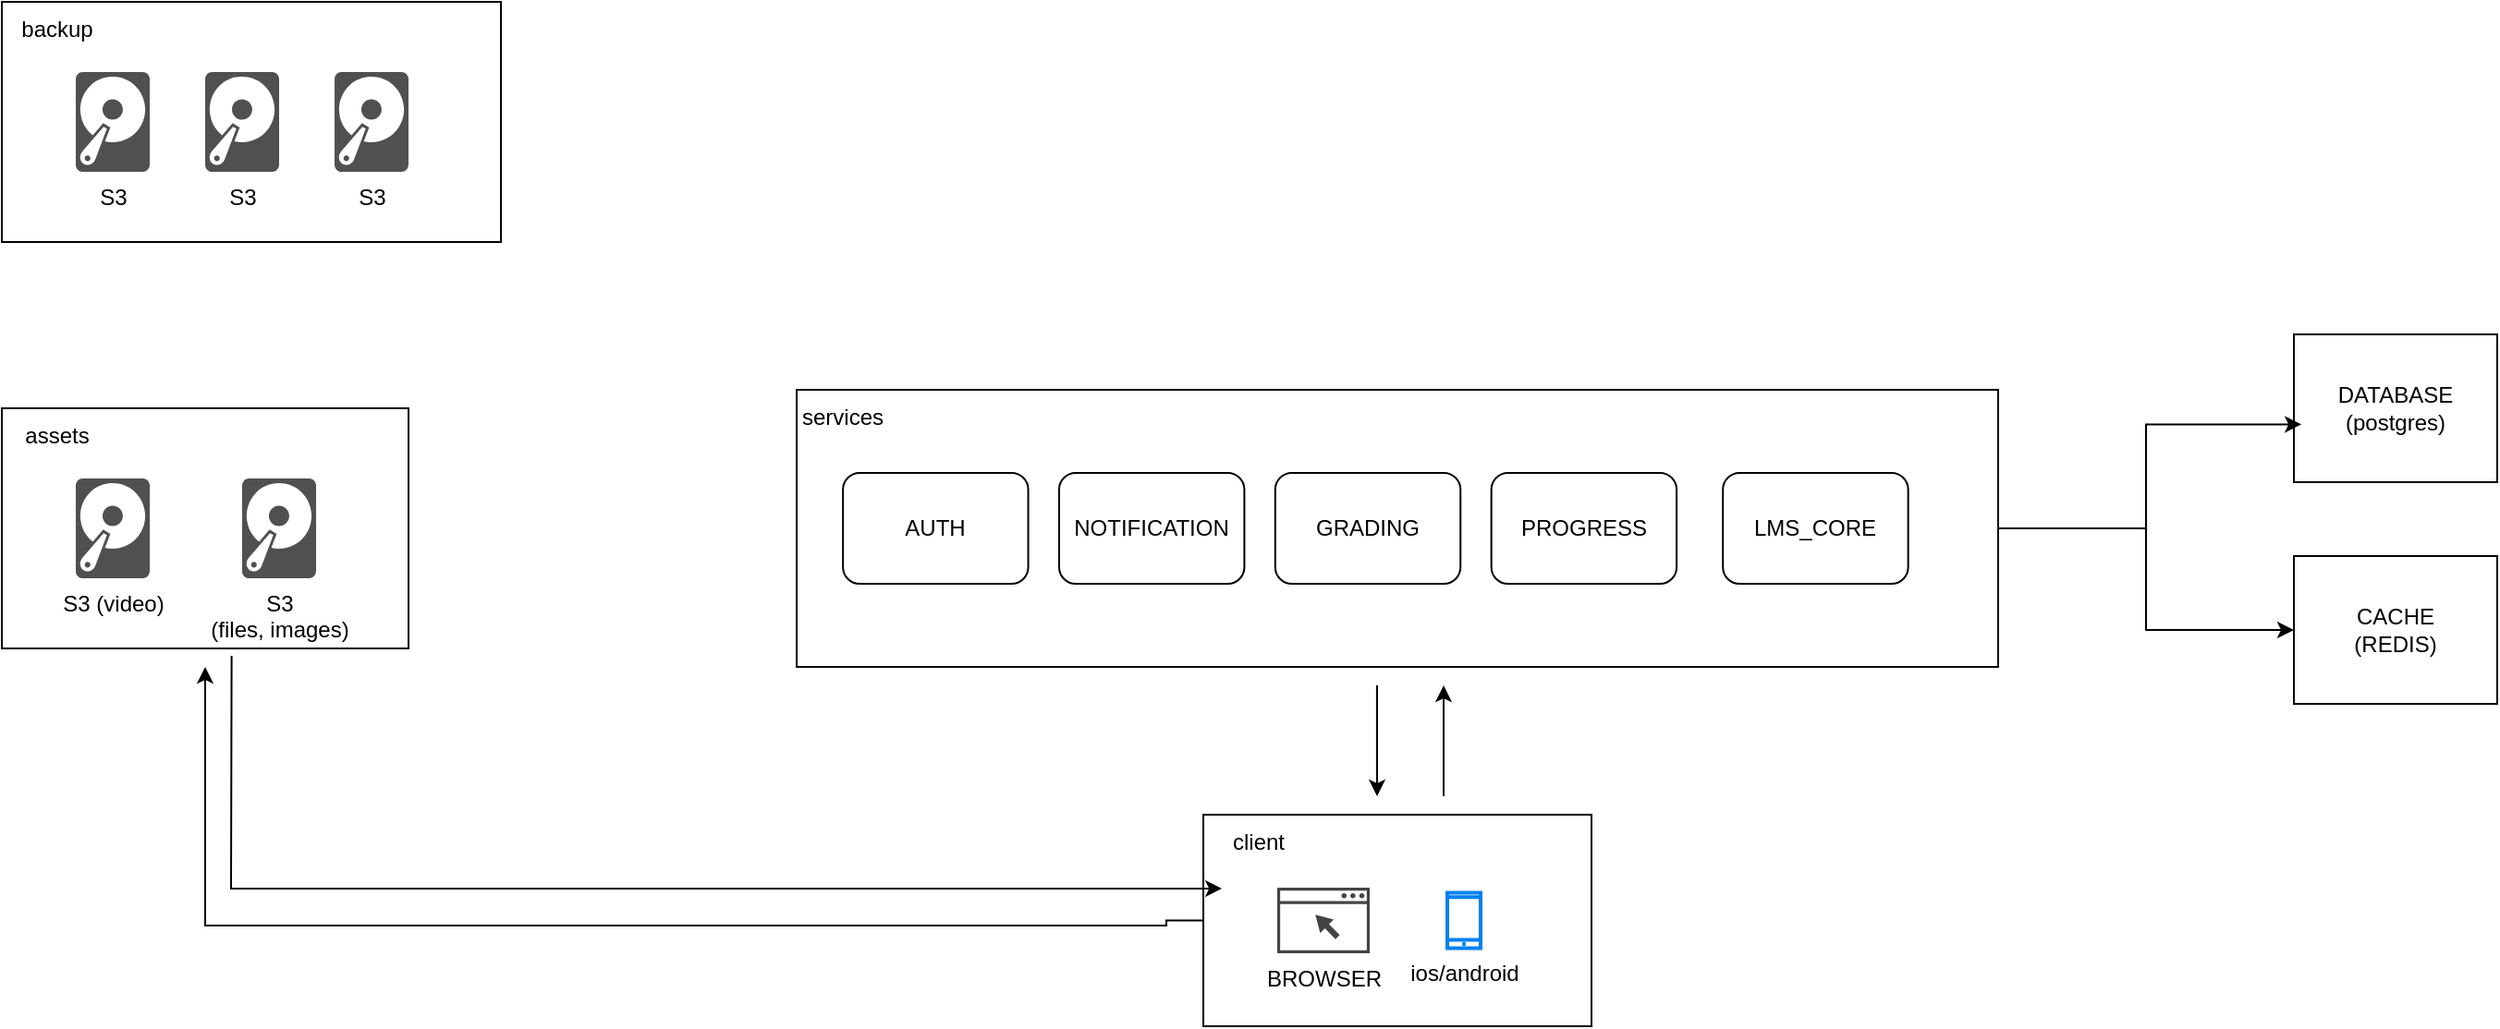 <mxfile version="28.2.1">
  <diagram id="lms-architecture" name="HSI SANDBOX LMS SYSTEM ARCHITECT">
    <mxGraphModel dx="1751" dy="1184" grid="1" gridSize="10" guides="1" tooltips="1" connect="1" arrows="1" fold="1" page="1" pageScale="1" pageWidth="1920" pageHeight="1080" math="0" shadow="0">
      <root>
        <mxCell id="0" />
        <mxCell id="1" parent="0" />
        <mxCell id="hVRJZo7Gd8dTSNJianld-34" value="" style="group" parent="1" vertex="1" connectable="0">
          <mxGeometry x="100" y="280" width="270" height="130" as="geometry" />
        </mxCell>
        <mxCell id="hVRJZo7Gd8dTSNJianld-22" value="" style="rounded=0;whiteSpace=wrap;html=1;" parent="hVRJZo7Gd8dTSNJianld-34" vertex="1">
          <mxGeometry width="270" height="130" as="geometry" />
        </mxCell>
        <mxCell id="hVRJZo7Gd8dTSNJianld-24" value="backup" style="text;html=1;align=center;verticalAlign=middle;whiteSpace=wrap;rounded=0;" parent="hVRJZo7Gd8dTSNJianld-34" vertex="1">
          <mxGeometry width="60" height="30" as="geometry" />
        </mxCell>
        <mxCell id="hVRJZo7Gd8dTSNJianld-23" value="S3" style="sketch=0;pointerEvents=1;shadow=0;dashed=0;html=1;strokeColor=none;fillColor=#505050;labelPosition=center;verticalLabelPosition=bottom;verticalAlign=top;outlineConnect=0;align=center;shape=mxgraph.office.devices.hard_disk;" parent="hVRJZo7Gd8dTSNJianld-34" vertex="1">
          <mxGeometry x="40" y="38" width="40" height="54" as="geometry" />
        </mxCell>
        <mxCell id="hVRJZo7Gd8dTSNJianld-32" value="S3" style="sketch=0;pointerEvents=1;shadow=0;dashed=0;html=1;strokeColor=none;fillColor=#505050;labelPosition=center;verticalLabelPosition=bottom;verticalAlign=top;outlineConnect=0;align=center;shape=mxgraph.office.devices.hard_disk;" parent="hVRJZo7Gd8dTSNJianld-34" vertex="1">
          <mxGeometry x="110" y="38" width="40" height="54" as="geometry" />
        </mxCell>
        <mxCell id="hVRJZo7Gd8dTSNJianld-33" value="S3" style="sketch=0;pointerEvents=1;shadow=0;dashed=0;html=1;strokeColor=none;fillColor=#505050;labelPosition=center;verticalLabelPosition=bottom;verticalAlign=top;outlineConnect=0;align=center;shape=mxgraph.office.devices.hard_disk;" parent="hVRJZo7Gd8dTSNJianld-34" vertex="1">
          <mxGeometry x="180" y="38" width="40" height="54" as="geometry" />
        </mxCell>
        <mxCell id="hVRJZo7Gd8dTSNJianld-42" value="" style="group" parent="1" vertex="1" connectable="0">
          <mxGeometry x="100" y="500" width="220" height="130" as="geometry" />
        </mxCell>
        <mxCell id="hVRJZo7Gd8dTSNJianld-36" value="" style="rounded=0;whiteSpace=wrap;html=1;" parent="hVRJZo7Gd8dTSNJianld-42" vertex="1">
          <mxGeometry width="220" height="130" as="geometry" />
        </mxCell>
        <mxCell id="hVRJZo7Gd8dTSNJianld-37" value="assets" style="text;html=1;align=center;verticalAlign=middle;whiteSpace=wrap;rounded=0;" parent="hVRJZo7Gd8dTSNJianld-42" vertex="1">
          <mxGeometry width="60" height="30" as="geometry" />
        </mxCell>
        <mxCell id="hVRJZo7Gd8dTSNJianld-38" value="&lt;div&gt;S3 (video)&lt;/div&gt;" style="sketch=0;pointerEvents=1;shadow=0;dashed=0;html=1;strokeColor=none;fillColor=#505050;labelPosition=center;verticalLabelPosition=bottom;verticalAlign=top;outlineConnect=0;align=center;shape=mxgraph.office.devices.hard_disk;" parent="hVRJZo7Gd8dTSNJianld-42" vertex="1">
          <mxGeometry x="40" y="38" width="40" height="54" as="geometry" />
        </mxCell>
        <mxCell id="hVRJZo7Gd8dTSNJianld-39" value="S3&lt;div&gt;(files, images)&lt;/div&gt;" style="sketch=0;pointerEvents=1;shadow=0;dashed=0;html=1;strokeColor=none;fillColor=#505050;labelPosition=center;verticalLabelPosition=bottom;verticalAlign=top;outlineConnect=0;align=center;shape=mxgraph.office.devices.hard_disk;" parent="hVRJZo7Gd8dTSNJianld-42" vertex="1">
          <mxGeometry x="130" y="38" width="40" height="54" as="geometry" />
        </mxCell>
        <mxCell id="hVRJZo7Gd8dTSNJianld-45" style="edgeStyle=orthogonalEdgeStyle;rounded=0;orthogonalLoop=1;jettySize=auto;html=1;exitX=0;exitY=0.5;exitDx=0;exitDy=0;" parent="1" source="hVRJZo7Gd8dTSNJianld-50" edge="1">
          <mxGeometry relative="1" as="geometry">
            <mxPoint x="740" y="787.25" as="sourcePoint" />
            <mxPoint x="210" y="640" as="targetPoint" />
            <Array as="points">
              <mxPoint x="730" y="777" />
              <mxPoint x="730" y="780" />
              <mxPoint x="210" y="780" />
            </Array>
          </mxGeometry>
        </mxCell>
        <mxCell id="hVRJZo7Gd8dTSNJianld-52" value="" style="group" parent="1" vertex="1" connectable="0">
          <mxGeometry x="750" y="720" width="210" height="114.5" as="geometry" />
        </mxCell>
        <mxCell id="hVRJZo7Gd8dTSNJianld-50" value="" style="rounded=0;whiteSpace=wrap;html=1;" parent="hVRJZo7Gd8dTSNJianld-52" vertex="1">
          <mxGeometry width="210" height="114.5" as="geometry" />
        </mxCell>
        <mxCell id="hVRJZo7Gd8dTSNJianld-48" value="BROWSER" style="sketch=0;pointerEvents=1;shadow=0;dashed=0;html=1;strokeColor=none;fillColor=#434445;aspect=fixed;labelPosition=center;verticalLabelPosition=bottom;verticalAlign=top;align=center;outlineConnect=0;shape=mxgraph.vvd.web_browser;" parent="hVRJZo7Gd8dTSNJianld-52" vertex="1">
          <mxGeometry x="40" y="39.5" width="50" height="35.5" as="geometry" />
        </mxCell>
        <mxCell id="hVRJZo7Gd8dTSNJianld-49" value="ios/android" style="html=1;verticalLabelPosition=bottom;align=center;labelBackgroundColor=#ffffff;verticalAlign=top;strokeWidth=2;strokeColor=#0080F0;shadow=0;dashed=0;shape=mxgraph.ios7.icons.smartphone;" parent="hVRJZo7Gd8dTSNJianld-52" vertex="1">
          <mxGeometry x="132" y="42.25" width="18" height="30" as="geometry" />
        </mxCell>
        <mxCell id="hVRJZo7Gd8dTSNJianld-51" value="client" style="text;html=1;align=center;verticalAlign=middle;whiteSpace=wrap;rounded=0;" parent="hVRJZo7Gd8dTSNJianld-52" vertex="1">
          <mxGeometry width="60" height="30" as="geometry" />
        </mxCell>
        <mxCell id="hVRJZo7Gd8dTSNJianld-53" value="" style="endArrow=classic;html=1;rounded=0;exitX=0.565;exitY=1.031;exitDx=0;exitDy=0;exitPerimeter=0;entryX=0.048;entryY=0.349;entryDx=0;entryDy=0;entryPerimeter=0;" parent="1" source="hVRJZo7Gd8dTSNJianld-36" target="hVRJZo7Gd8dTSNJianld-50" edge="1">
          <mxGeometry width="50" height="50" relative="1" as="geometry">
            <mxPoint x="240" y="560" as="sourcePoint" />
            <mxPoint x="730" y="760" as="targetPoint" />
            <Array as="points">
              <mxPoint x="224" y="760" />
            </Array>
          </mxGeometry>
        </mxCell>
        <mxCell id="hVRJZo7Gd8dTSNJianld-55" value="" style="endArrow=classic;html=1;rounded=0;" parent="1" edge="1">
          <mxGeometry width="50" height="50" relative="1" as="geometry">
            <mxPoint x="844" y="650" as="sourcePoint" />
            <mxPoint x="844" y="710" as="targetPoint" />
          </mxGeometry>
        </mxCell>
        <mxCell id="hVRJZo7Gd8dTSNJianld-58" value="" style="endArrow=classic;html=1;rounded=0;" parent="1" edge="1">
          <mxGeometry width="50" height="50" relative="1" as="geometry">
            <mxPoint x="880" y="710" as="sourcePoint" />
            <mxPoint x="880" y="650" as="targetPoint" />
          </mxGeometry>
        </mxCell>
        <mxCell id="88oDdTXrVeXdbMAQr94I-1" value="" style="group" vertex="1" connectable="0" parent="1">
          <mxGeometry x="530" y="460" width="920" height="200" as="geometry" />
        </mxCell>
        <mxCell id="hVRJZo7Gd8dTSNJianld-28" value="" style="edgeStyle=orthogonalEdgeStyle;rounded=0;orthogonalLoop=1;jettySize=auto;html=1;" parent="88oDdTXrVeXdbMAQr94I-1" source="hVRJZo7Gd8dTSNJianld-2" target="hVRJZo7Gd8dTSNJianld-21" edge="1">
          <mxGeometry relative="1" as="geometry" />
        </mxCell>
        <mxCell id="hVRJZo7Gd8dTSNJianld-20" value="DATABASE&lt;div&gt;(postgres)&lt;/div&gt;" style="rounded=0;whiteSpace=wrap;html=1;" parent="88oDdTXrVeXdbMAQr94I-1" vertex="1">
          <mxGeometry x="810" width="110" height="80" as="geometry" />
        </mxCell>
        <mxCell id="hVRJZo7Gd8dTSNJianld-21" value="CACHE&lt;div&gt;(REDIS)&lt;/div&gt;" style="rounded=0;whiteSpace=wrap;html=1;" parent="88oDdTXrVeXdbMAQr94I-1" vertex="1">
          <mxGeometry x="810" y="120" width="110" height="80" as="geometry" />
        </mxCell>
        <mxCell id="hVRJZo7Gd8dTSNJianld-29" style="edgeStyle=orthogonalEdgeStyle;rounded=0;orthogonalLoop=1;jettySize=auto;html=1;entryX=0.037;entryY=0.609;entryDx=0;entryDy=0;entryPerimeter=0;" parent="88oDdTXrVeXdbMAQr94I-1" source="hVRJZo7Gd8dTSNJianld-2" target="hVRJZo7Gd8dTSNJianld-20" edge="1">
          <mxGeometry relative="1" as="geometry" />
        </mxCell>
        <mxCell id="hVRJZo7Gd8dTSNJianld-2" value="" style="rounded=0;whiteSpace=wrap;html=1;" parent="88oDdTXrVeXdbMAQr94I-1" vertex="1">
          <mxGeometry y="30" width="650" height="150" as="geometry" />
        </mxCell>
        <mxCell id="hVRJZo7Gd8dTSNJianld-3" value="AUTH" style="rounded=1;whiteSpace=wrap;html=1;" parent="88oDdTXrVeXdbMAQr94I-1" vertex="1">
          <mxGeometry x="25.055" y="75" width="100.22" height="60" as="geometry" />
        </mxCell>
        <mxCell id="hVRJZo7Gd8dTSNJianld-4" value="NOTIFICATION" style="rounded=1;whiteSpace=wrap;html=1;" parent="88oDdTXrVeXdbMAQr94I-1" vertex="1">
          <mxGeometry x="141.978" y="75" width="100.22" height="60" as="geometry" />
        </mxCell>
        <mxCell id="hVRJZo7Gd8dTSNJianld-6" value="GRADING" style="rounded=1;whiteSpace=wrap;html=1;" parent="88oDdTXrVeXdbMAQr94I-1" vertex="1">
          <mxGeometry x="258.901" y="75" width="100.22" height="60" as="geometry" />
        </mxCell>
        <mxCell id="hVRJZo7Gd8dTSNJianld-7" value="services" style="text;html=1;align=center;verticalAlign=middle;whiteSpace=wrap;rounded=0;" parent="88oDdTXrVeXdbMAQr94I-1" vertex="1">
          <mxGeometry y="30" width="50.11" height="30" as="geometry" />
        </mxCell>
        <mxCell id="hVRJZo7Gd8dTSNJianld-9" value="PROGRESS" style="rounded=1;whiteSpace=wrap;html=1;" parent="88oDdTXrVeXdbMAQr94I-1" vertex="1">
          <mxGeometry x="375.824" y="75" width="100.22" height="60" as="geometry" />
        </mxCell>
        <mxCell id="hVRJZo7Gd8dTSNJianld-18" value="LMS_CORE" style="rounded=1;whiteSpace=wrap;html=1;" parent="88oDdTXrVeXdbMAQr94I-1" vertex="1">
          <mxGeometry x="501.099" y="75" width="100.22" height="60" as="geometry" />
        </mxCell>
      </root>
    </mxGraphModel>
  </diagram>
</mxfile>
